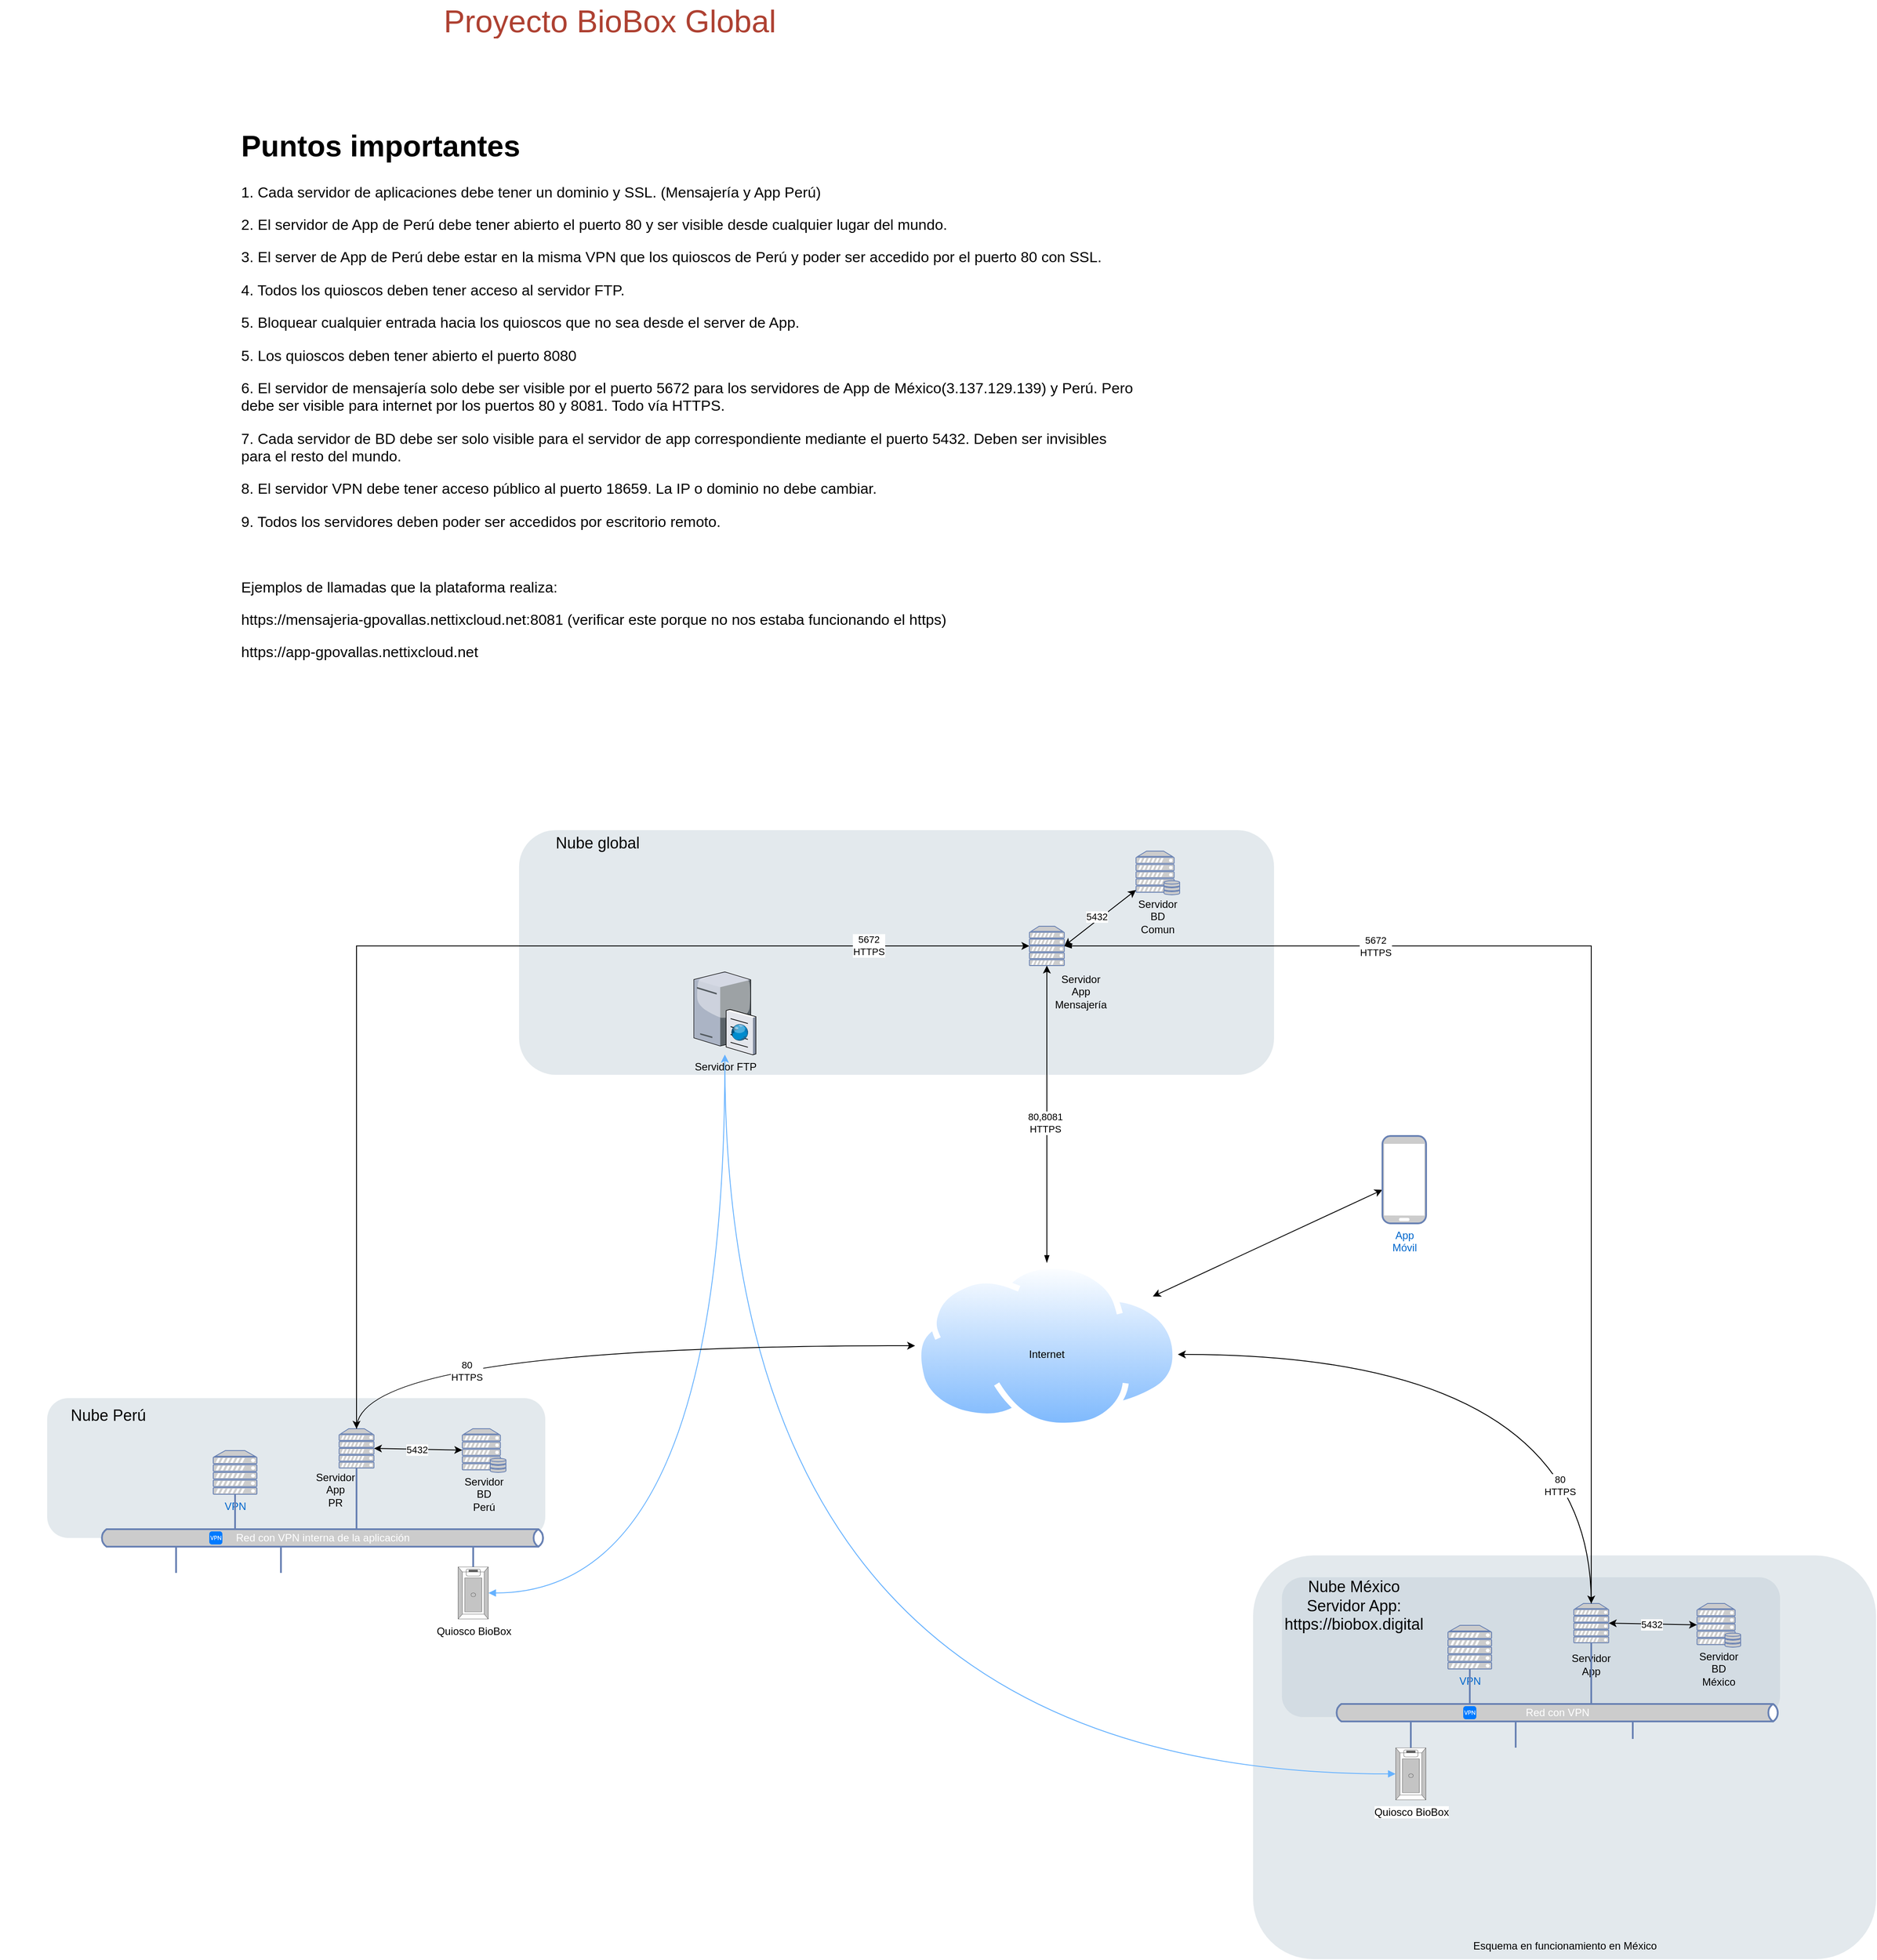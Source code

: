 <mxfile version="27.0.5">
  <diagram id="a45cf8ec-cd66-6f27-3ac3-be6e809c9e4a" name="Page-1">
    <mxGraphModel dx="3072" dy="2418" grid="1" gridSize="10" guides="1" tooltips="1" connect="1" arrows="1" fold="1" page="1" pageScale="1" pageWidth="827" pageHeight="1169" background="none" math="0" shadow="0">
      <root>
        <mxCell id="0" />
        <mxCell id="1" parent="0" />
        <mxCell id="KNw2eB-qAtC-S5Iprtof-171" value="" style="rounded=1;whiteSpace=wrap;html=1;shadow=0;strokeColor=none;fillColor=#BAC8D3;gradientColor=none;fontSize=18;fontColor=#F08705;opacity=40;fontStyle=0;strokeWidth=3;" parent="1" vertex="1">
          <mxGeometry x="1390" y="680" width="713" height="462" as="geometry" />
        </mxCell>
        <mxCell id="3" value="" style="rounded=1;whiteSpace=wrap;html=1;shadow=0;strokeColor=none;fillColor=#BAC8D3;gradientColor=none;fontSize=18;fontColor=#F08705;opacity=40;fontStyle=0;strokeWidth=3;" parent="1" vertex="1">
          <mxGeometry x="550" y="-150" width="864" height="280" as="geometry" />
        </mxCell>
        <mxCell id="168" value="Proyecto BioBox Global" style="text;html=1;strokeColor=none;fillColor=none;align=center;verticalAlign=middle;whiteSpace=wrap;overflow=hidden;shadow=0;fontSize=36;fontColor=#AE4132;fontStyle=0" parent="1" vertex="1">
          <mxGeometry x="-36" y="-1100" width="1380" height="45" as="geometry" />
        </mxCell>
        <mxCell id="171" style="edgeStyle=orthogonalEdgeStyle;rounded=0;jumpStyle=none;html=1;exitX=0;exitY=0.5;entryX=0;entryY=0.5;shadow=0;labelBackgroundColor=none;startArrow=none;startFill=0;endArrow=classic;endFill=1;endSize=6;jettySize=auto;orthogonalLoop=1;strokeColor=#23445D;strokeWidth=2;fillColor=#F08705;fontFamily=Helvetica;fontSize=14;fontColor=#F08705;align=left;fontStyle=0" parent="1" source="168" target="168" edge="1">
          <mxGeometry relative="1" as="geometry" />
        </mxCell>
        <mxCell id="DZEzU3NwbRNlPwz9GlE--172" value="Nube global" style="text;html=1;align=center;verticalAlign=middle;whiteSpace=wrap;rounded=0;fontSize=18;" parent="1" vertex="1">
          <mxGeometry x="550" y="-150" width="180" height="30" as="geometry" />
        </mxCell>
        <mxCell id="DZEzU3NwbRNlPwz9GlE--173" value="" style="rounded=1;whiteSpace=wrap;html=1;shadow=0;strokeColor=none;fillColor=#BAC8D3;gradientColor=none;fontSize=18;fontColor=#F08705;opacity=40;fontStyle=0;strokeWidth=3;" parent="1" vertex="1">
          <mxGeometry x="10" y="500" width="570" height="160" as="geometry" />
        </mxCell>
        <mxCell id="DZEzU3NwbRNlPwz9GlE--174" value="Nube Perú" style="text;html=1;align=center;verticalAlign=middle;whiteSpace=wrap;rounded=0;fontSize=18;" parent="1" vertex="1">
          <mxGeometry x="10" y="505" width="140" height="30" as="geometry" />
        </mxCell>
        <mxCell id="DZEzU3NwbRNlPwz9GlE--182" value="" style="group" parent="1" vertex="1" connectable="0">
          <mxGeometry x="480" y="535" width="60" height="90" as="geometry" />
        </mxCell>
        <mxCell id="DZEzU3NwbRNlPwz9GlE--177" value="" style="fontColor=#0066CC;verticalAlign=top;verticalLabelPosition=bottom;labelPosition=center;align=center;html=1;outlineConnect=0;fillColor=#CCCCCC;strokeColor=#6881B3;gradientColor=none;gradientDirection=north;strokeWidth=2;shape=mxgraph.networks.server_storage;" parent="DZEzU3NwbRNlPwz9GlE--182" vertex="1">
          <mxGeometry x="5" width="50" height="50" as="geometry" />
        </mxCell>
        <mxCell id="DZEzU3NwbRNlPwz9GlE--181" value="Servidor BD&lt;div&gt;Perú&lt;/div&gt;" style="text;html=1;align=center;verticalAlign=middle;whiteSpace=wrap;rounded=0;" parent="DZEzU3NwbRNlPwz9GlE--182" vertex="1">
          <mxGeometry y="60" width="60" height="30" as="geometry" />
        </mxCell>
        <mxCell id="DZEzU3NwbRNlPwz9GlE--184" value="" style="group" parent="1" vertex="1" connectable="0">
          <mxGeometry x="334" y="535" width="60" height="85" as="geometry" />
        </mxCell>
        <mxCell id="DZEzU3NwbRNlPwz9GlE--178" value="" style="fontColor=#0066CC;verticalAlign=top;verticalLabelPosition=bottom;labelPosition=center;align=center;html=1;outlineConnect=0;fillColor=#CCCCCC;strokeColor=#6881B3;gradientColor=none;gradientDirection=north;strokeWidth=2;shape=mxgraph.networks.server;" parent="DZEzU3NwbRNlPwz9GlE--184" vertex="1">
          <mxGeometry x="10" width="40" height="45" as="geometry" />
        </mxCell>
        <mxCell id="DZEzU3NwbRNlPwz9GlE--186" value="" style="endArrow=classic;startArrow=classic;html=1;rounded=0;exitX=1;exitY=0.5;exitDx=0;exitDy=0;exitPerimeter=0;" parent="1" source="DZEzU3NwbRNlPwz9GlE--178" target="DZEzU3NwbRNlPwz9GlE--177" edge="1">
          <mxGeometry width="50" height="50" relative="1" as="geometry">
            <mxPoint x="440" y="610" as="sourcePoint" />
            <mxPoint x="460" y="580" as="targetPoint" />
          </mxGeometry>
        </mxCell>
        <mxCell id="DZEzU3NwbRNlPwz9GlE--187" value="5432" style="edgeLabel;html=1;align=center;verticalAlign=middle;resizable=0;points=[];" parent="DZEzU3NwbRNlPwz9GlE--186" vertex="1" connectable="0">
          <mxGeometry x="-0.03" relative="1" as="geometry">
            <mxPoint as="offset" />
          </mxGeometry>
        </mxCell>
        <mxCell id="DZEzU3NwbRNlPwz9GlE--188" value="VPN" style="fontColor=#0066CC;verticalAlign=top;verticalLabelPosition=bottom;labelPosition=center;align=center;html=1;outlineConnect=0;fillColor=#CCCCCC;strokeColor=#6881B3;gradientColor=none;gradientDirection=north;strokeWidth=2;shape=mxgraph.networks.server;" parent="1" vertex="1">
          <mxGeometry x="200" y="560" width="50" height="50" as="geometry" />
        </mxCell>
        <mxCell id="ruThczMt2ZriPH090oSU-192" style="rounded=0;orthogonalLoop=1;jettySize=auto;html=1;startArrow=classic;startFill=1;" parent="1" source="DZEzU3NwbRNlPwz9GlE--189" target="ruThczMt2ZriPH090oSU-171" edge="1">
          <mxGeometry relative="1" as="geometry" />
        </mxCell>
        <mxCell id="DZEzU3NwbRNlPwz9GlE--189" value="App&lt;div&gt;Móvil&lt;/div&gt;" style="fontColor=#0066CC;verticalAlign=top;verticalLabelPosition=bottom;labelPosition=center;align=center;html=1;outlineConnect=0;fillColor=#CCCCCC;strokeColor=#6881B3;gradientColor=none;gradientDirection=north;strokeWidth=2;shape=mxgraph.networks.mobile;" parent="1" vertex="1">
          <mxGeometry x="1538" y="200" width="50" height="100" as="geometry" />
        </mxCell>
        <mxCell id="DZEzU3NwbRNlPwz9GlE--251" style="edgeStyle=orthogonalEdgeStyle;rounded=0;orthogonalLoop=1;jettySize=auto;html=1;startArrow=block;startFill=1;curved=1;strokeColor=#66B2FF;" parent="1" source="DZEzU3NwbRNlPwz9GlE--192" target="DZEzU3NwbRNlPwz9GlE--213" edge="1">
          <mxGeometry relative="1" as="geometry">
            <mxPoint x="780" y="730" as="targetPoint" />
          </mxGeometry>
        </mxCell>
        <mxCell id="DZEzU3NwbRNlPwz9GlE--192" value="Quiosco BioBox" style="strokeColor=#666666;html=1;verticalLabelPosition=bottom;labelBackgroundColor=#ffffff;verticalAlign=top;outlineConnect=0;shadow=0;dashed=0;shape=mxgraph.rack.general.server_3;" parent="1" vertex="1">
          <mxGeometry x="480" y="693" width="35" height="60" as="geometry" />
        </mxCell>
        <mxCell id="DZEzU3NwbRNlPwz9GlE--195" value="Red con VPN interna de la aplicación" style="html=1;fillColor=#CCCCCC;strokeColor=#6881B3;gradientColor=none;gradientDirection=north;strokeWidth=2;shape=mxgraph.networks.bus;gradientColor=none;gradientDirection=north;fontColor=#ffffff;perimeter=backbonePerimeter;backboneSize=20;" parent="1" vertex="1">
          <mxGeometry x="70" y="650" width="510" height="20" as="geometry" />
        </mxCell>
        <mxCell id="DZEzU3NwbRNlPwz9GlE--196" value="" style="strokeColor=#6881B3;edgeStyle=none;rounded=0;endArrow=none;html=1;strokeWidth=2;" parent="1" source="DZEzU3NwbRNlPwz9GlE--188" target="DZEzU3NwbRNlPwz9GlE--195" edge="1">
          <mxGeometry relative="1" as="geometry">
            <mxPoint x="215" y="590" as="sourcePoint" />
          </mxGeometry>
        </mxCell>
        <mxCell id="DZEzU3NwbRNlPwz9GlE--198" value="" style="strokeColor=#6881B3;edgeStyle=none;rounded=0;endArrow=none;html=1;strokeWidth=2;" parent="1" source="DZEzU3NwbRNlPwz9GlE--178" target="DZEzU3NwbRNlPwz9GlE--195" edge="1">
          <mxGeometry relative="1" as="geometry">
            <mxPoint x="335" y="590" as="sourcePoint" />
          </mxGeometry>
        </mxCell>
        <mxCell id="DZEzU3NwbRNlPwz9GlE--200" value="" style="strokeColor=#6881B3;edgeStyle=none;rounded=0;endArrow=none;html=1;strokeWidth=2;" parent="1" target="DZEzU3NwbRNlPwz9GlE--195" edge="1">
          <mxGeometry relative="1" as="geometry">
            <mxPoint x="157.5" y="700" as="sourcePoint" />
          </mxGeometry>
        </mxCell>
        <mxCell id="DZEzU3NwbRNlPwz9GlE--201" value="" style="strokeColor=#6881B3;edgeStyle=none;rounded=0;endArrow=none;html=1;strokeWidth=2;" parent="1" target="DZEzU3NwbRNlPwz9GlE--195" edge="1">
          <mxGeometry relative="1" as="geometry">
            <mxPoint x="277.5" y="700" as="sourcePoint" />
          </mxGeometry>
        </mxCell>
        <mxCell id="DZEzU3NwbRNlPwz9GlE--203" value="" style="strokeColor=#6881B3;edgeStyle=none;rounded=0;endArrow=none;html=1;strokeWidth=2;" parent="1" source="DZEzU3NwbRNlPwz9GlE--192" target="DZEzU3NwbRNlPwz9GlE--195" edge="1">
          <mxGeometry relative="1" as="geometry">
            <mxPoint x="395" y="730" as="sourcePoint" />
          </mxGeometry>
        </mxCell>
        <mxCell id="DZEzU3NwbRNlPwz9GlE--207" value="" style="group" parent="1" vertex="1" connectable="0">
          <mxGeometry x="1251" y="-126" width="60" height="90" as="geometry" />
        </mxCell>
        <mxCell id="DZEzU3NwbRNlPwz9GlE--208" value="" style="fontColor=#0066CC;verticalAlign=top;verticalLabelPosition=bottom;labelPosition=center;align=center;html=1;outlineConnect=0;fillColor=#CCCCCC;strokeColor=#6881B3;gradientColor=none;gradientDirection=north;strokeWidth=2;shape=mxgraph.networks.server_storage;" parent="DZEzU3NwbRNlPwz9GlE--207" vertex="1">
          <mxGeometry x="5" width="50" height="50" as="geometry" />
        </mxCell>
        <mxCell id="DZEzU3NwbRNlPwz9GlE--209" value="Servidor BD&lt;div&gt;Comun&lt;/div&gt;" style="text;html=1;align=center;verticalAlign=middle;whiteSpace=wrap;rounded=0;" parent="DZEzU3NwbRNlPwz9GlE--207" vertex="1">
          <mxGeometry y="60" width="60" height="30" as="geometry" />
        </mxCell>
        <mxCell id="DZEzU3NwbRNlPwz9GlE--210" value="" style="group" parent="1" vertex="1" connectable="0">
          <mxGeometry x="1124" y="-40" width="60" height="85" as="geometry" />
        </mxCell>
        <mxCell id="DZEzU3NwbRNlPwz9GlE--211" value="" style="fontColor=#0066CC;verticalAlign=top;verticalLabelPosition=bottom;labelPosition=center;align=center;html=1;outlineConnect=0;fillColor=#CCCCCC;strokeColor=#6881B3;gradientColor=none;gradientDirection=north;strokeWidth=2;shape=mxgraph.networks.server;" parent="DZEzU3NwbRNlPwz9GlE--210" vertex="1">
          <mxGeometry x="10" width="40" height="45" as="geometry" />
        </mxCell>
        <mxCell id="DZEzU3NwbRNlPwz9GlE--212" value="Servidor App Mensajería" style="text;html=1;align=center;verticalAlign=middle;whiteSpace=wrap;rounded=0;" parent="DZEzU3NwbRNlPwz9GlE--210" vertex="1">
          <mxGeometry x="39" y="60" width="60" height="30" as="geometry" />
        </mxCell>
        <mxCell id="DZEzU3NwbRNlPwz9GlE--213" value="Servidor FTP" style="verticalLabelPosition=bottom;sketch=0;aspect=fixed;html=1;verticalAlign=top;strokeColor=none;align=center;outlineConnect=0;shape=mxgraph.citrix.ftp_server;" parent="1" vertex="1">
          <mxGeometry x="750" y="10" width="71" height="97" as="geometry" />
        </mxCell>
        <mxCell id="DZEzU3NwbRNlPwz9GlE--220" value="" style="rounded=1;whiteSpace=wrap;html=1;shadow=0;strokeColor=none;fillColor=#BAC8D3;gradientColor=none;fontSize=18;fontColor=#F08705;opacity=40;fontStyle=0;strokeWidth=3;" parent="1" vertex="1">
          <mxGeometry x="1423" y="705" width="570" height="160" as="geometry" />
        </mxCell>
        <mxCell id="DZEzU3NwbRNlPwz9GlE--221" value="Nube México&lt;div&gt;Servidor App: https://biobox.digital&lt;/div&gt;" style="text;html=1;align=center;verticalAlign=middle;whiteSpace=wrap;rounded=0;fontSize=18;" parent="1" vertex="1">
          <mxGeometry x="1448" y="723" width="115" height="30" as="geometry" />
        </mxCell>
        <mxCell id="DZEzU3NwbRNlPwz9GlE--222" value="" style="group" parent="1" vertex="1" connectable="0">
          <mxGeometry x="1893" y="735" width="60" height="90" as="geometry" />
        </mxCell>
        <mxCell id="DZEzU3NwbRNlPwz9GlE--223" value="" style="fontColor=#0066CC;verticalAlign=top;verticalLabelPosition=bottom;labelPosition=center;align=center;html=1;outlineConnect=0;fillColor=#CCCCCC;strokeColor=#6881B3;gradientColor=none;gradientDirection=north;strokeWidth=2;shape=mxgraph.networks.server_storage;" parent="DZEzU3NwbRNlPwz9GlE--222" vertex="1">
          <mxGeometry x="5" width="50" height="50" as="geometry" />
        </mxCell>
        <mxCell id="DZEzU3NwbRNlPwz9GlE--224" value="Servidor BD&lt;div&gt;México&lt;/div&gt;" style="text;html=1;align=center;verticalAlign=middle;whiteSpace=wrap;rounded=0;" parent="DZEzU3NwbRNlPwz9GlE--222" vertex="1">
          <mxGeometry y="60" width="60" height="30" as="geometry" />
        </mxCell>
        <mxCell id="DZEzU3NwbRNlPwz9GlE--225" value="" style="group" parent="1" vertex="1" connectable="0">
          <mxGeometry x="1747" y="735" width="60" height="85" as="geometry" />
        </mxCell>
        <mxCell id="DZEzU3NwbRNlPwz9GlE--226" value="" style="fontColor=#0066CC;verticalAlign=top;verticalLabelPosition=bottom;labelPosition=center;align=center;html=1;outlineConnect=0;fillColor=#CCCCCC;strokeColor=#6881B3;gradientColor=none;gradientDirection=north;strokeWidth=2;shape=mxgraph.networks.server;" parent="DZEzU3NwbRNlPwz9GlE--225" vertex="1">
          <mxGeometry x="10" width="40" height="45" as="geometry" />
        </mxCell>
        <mxCell id="DZEzU3NwbRNlPwz9GlE--227" value="Servidor App" style="text;html=1;align=center;verticalAlign=middle;whiteSpace=wrap;rounded=0;" parent="DZEzU3NwbRNlPwz9GlE--225" vertex="1">
          <mxGeometry y="55" width="60" height="30" as="geometry" />
        </mxCell>
        <mxCell id="DZEzU3NwbRNlPwz9GlE--228" value="" style="endArrow=classic;startArrow=classic;html=1;rounded=0;exitX=1;exitY=0.5;exitDx=0;exitDy=0;exitPerimeter=0;" parent="1" source="DZEzU3NwbRNlPwz9GlE--226" target="DZEzU3NwbRNlPwz9GlE--223" edge="1">
          <mxGeometry width="50" height="50" relative="1" as="geometry">
            <mxPoint x="1853" y="810" as="sourcePoint" />
            <mxPoint x="1873" y="780" as="targetPoint" />
          </mxGeometry>
        </mxCell>
        <mxCell id="DZEzU3NwbRNlPwz9GlE--229" value="5432" style="edgeLabel;html=1;align=center;verticalAlign=middle;resizable=0;points=[];" parent="DZEzU3NwbRNlPwz9GlE--228" vertex="1" connectable="0">
          <mxGeometry x="-0.03" relative="1" as="geometry">
            <mxPoint as="offset" />
          </mxGeometry>
        </mxCell>
        <mxCell id="DZEzU3NwbRNlPwz9GlE--230" value="VPN" style="fontColor=#0066CC;verticalAlign=top;verticalLabelPosition=bottom;labelPosition=center;align=center;html=1;outlineConnect=0;fillColor=#CCCCCC;strokeColor=#6881B3;gradientColor=none;gradientDirection=north;strokeWidth=2;shape=mxgraph.networks.server;" parent="1" vertex="1">
          <mxGeometry x="1613" y="760" width="50" height="50" as="geometry" />
        </mxCell>
        <mxCell id="DZEzU3NwbRNlPwz9GlE--252" style="edgeStyle=orthogonalEdgeStyle;rounded=0;orthogonalLoop=1;jettySize=auto;html=1;curved=1;startArrow=block;startFill=1;strokeColor=#66B2FF;" parent="1" source="DZEzU3NwbRNlPwz9GlE--235" target="DZEzU3NwbRNlPwz9GlE--213" edge="1">
          <mxGeometry relative="1" as="geometry">
            <mxPoint x="800" y="730" as="targetPoint" />
          </mxGeometry>
        </mxCell>
        <mxCell id="DZEzU3NwbRNlPwz9GlE--235" value="Quiosco BioBox" style="strokeColor=#666666;html=1;verticalLabelPosition=bottom;labelBackgroundColor=#ffffff;verticalAlign=top;outlineConnect=0;shadow=0;dashed=0;shape=mxgraph.rack.general.server_3;" parent="1" vertex="1">
          <mxGeometry x="1553" y="900" width="35" height="60" as="geometry" />
        </mxCell>
        <mxCell id="DZEzU3NwbRNlPwz9GlE--238" value="Red con VPN" style="html=1;fillColor=#CCCCCC;strokeColor=#6881B3;gradientColor=none;gradientDirection=north;strokeWidth=2;shape=mxgraph.networks.bus;gradientColor=none;gradientDirection=north;fontColor=#ffffff;perimeter=backbonePerimeter;backboneSize=20;" parent="1" vertex="1">
          <mxGeometry x="1483" y="850" width="510" height="20" as="geometry" />
        </mxCell>
        <mxCell id="DZEzU3NwbRNlPwz9GlE--239" value="" style="strokeColor=#6881B3;edgeStyle=none;rounded=0;endArrow=none;html=1;strokeWidth=2;" parent="1" source="DZEzU3NwbRNlPwz9GlE--230" target="DZEzU3NwbRNlPwz9GlE--238" edge="1">
          <mxGeometry relative="1" as="geometry">
            <mxPoint x="1628" y="790" as="sourcePoint" />
          </mxGeometry>
        </mxCell>
        <mxCell id="DZEzU3NwbRNlPwz9GlE--240" value="" style="strokeColor=#6881B3;edgeStyle=none;rounded=0;endArrow=none;html=1;strokeWidth=2;" parent="1" source="DZEzU3NwbRNlPwz9GlE--226" target="DZEzU3NwbRNlPwz9GlE--238" edge="1">
          <mxGeometry relative="1" as="geometry">
            <mxPoint x="1748" y="790" as="sourcePoint" />
          </mxGeometry>
        </mxCell>
        <mxCell id="DZEzU3NwbRNlPwz9GlE--241" value="" style="strokeColor=#6881B3;edgeStyle=none;rounded=0;endArrow=none;html=1;strokeWidth=2;" parent="1" source="DZEzU3NwbRNlPwz9GlE--235" target="DZEzU3NwbRNlPwz9GlE--238" edge="1">
          <mxGeometry relative="1" as="geometry">
            <mxPoint x="1628" y="930" as="sourcePoint" />
          </mxGeometry>
        </mxCell>
        <mxCell id="DZEzU3NwbRNlPwz9GlE--242" value="" style="strokeColor=#6881B3;edgeStyle=none;rounded=0;endArrow=none;html=1;strokeWidth=2;" parent="1" target="DZEzU3NwbRNlPwz9GlE--238" edge="1">
          <mxGeometry relative="1" as="geometry">
            <mxPoint x="1690.5" y="900" as="sourcePoint" />
          </mxGeometry>
        </mxCell>
        <mxCell id="DZEzU3NwbRNlPwz9GlE--243" value="" style="strokeColor=#6881B3;edgeStyle=none;rounded=0;endArrow=none;html=1;strokeWidth=2;" parent="1" target="DZEzU3NwbRNlPwz9GlE--238" edge="1">
          <mxGeometry relative="1" as="geometry">
            <mxPoint x="1824.5" y="890" as="sourcePoint" />
          </mxGeometry>
        </mxCell>
        <mxCell id="DZEzU3NwbRNlPwz9GlE--249" value="" style="endArrow=classic;startArrow=classic;html=1;rounded=0;exitX=1;exitY=0.5;exitDx=0;exitDy=0;exitPerimeter=0;" parent="1" source="DZEzU3NwbRNlPwz9GlE--211" target="DZEzU3NwbRNlPwz9GlE--208" edge="1">
          <mxGeometry width="50" height="50" relative="1" as="geometry">
            <mxPoint x="1244" y="200" as="sourcePoint" />
            <mxPoint x="1294" y="150" as="targetPoint" />
          </mxGeometry>
        </mxCell>
        <mxCell id="DZEzU3NwbRNlPwz9GlE--250" value="5432" style="edgeLabel;html=1;align=center;verticalAlign=middle;resizable=0;points=[];" parent="DZEzU3NwbRNlPwz9GlE--249" vertex="1" connectable="0">
          <mxGeometry x="-0.049" y="4" relative="1" as="geometry">
            <mxPoint as="offset" />
          </mxGeometry>
        </mxCell>
        <mxCell id="DZEzU3NwbRNlPwz9GlE--256" value="&lt;h1 style=&quot;margin-top: 0px;&quot;&gt;Puntos importantes&lt;/h1&gt;&lt;p&gt;1. Cada servidor de aplicaciones debe tener un dominio y SSL. (Mensajería y App Perú)&lt;/p&gt;&lt;p&gt;2. El servidor de App de Perú debe tener abierto el puerto 80 y ser visible desde cualquier lugar del mundo.&lt;/p&gt;&lt;p&gt;3. El server de App de Perú debe estar en la misma VPN que los quioscos de Perú y poder ser accedido por el puerto 80 con SSL.&lt;/p&gt;&lt;p&gt;4. Todos los quioscos deben tener acceso al servidor FTP.&lt;/p&gt;&lt;p&gt;&lt;span style=&quot;background-color: transparent; color: light-dark(rgb(0, 0, 0), rgb(255, 255, 255));&quot;&gt;5. Bloquear cualquier entrada hacia los quioscos que no sea desde el server de App.&lt;/span&gt;&lt;/p&gt;&lt;p&gt;&lt;span style=&quot;background-color: transparent; color: light-dark(rgb(0, 0, 0), rgb(255, 255, 255));&quot;&gt;5. Los quioscos deben tener abierto el puerto 8080&lt;/span&gt;&lt;/p&gt;&lt;p&gt;6. El servidor de mensajería solo debe ser visible por el puerto 5672 para los servidores de App de México(3.137.129.139) y Perú. Pero debe ser visible para internet por los puertos 80 y 8081. Todo vía HTTPS.&lt;/p&gt;&lt;p&gt;7. Cada servidor de BD debe ser solo visible para el servidor de app correspondiente mediante el puerto 5432. Deben ser invisibles para el resto del mundo.&lt;/p&gt;&lt;p&gt;8. El servidor VPN debe tener acceso público al puerto 18659&lt;span style=&quot;background-color: transparent; color: light-dark(rgb(0, 0, 0), rgb(255, 255, 255));&quot;&gt;. La IP o dominio no debe cambiar.&lt;/span&gt;&lt;/p&gt;&lt;p&gt;9. Todos los servidores deben poder ser accedidos por escritorio remoto.&lt;/p&gt;&lt;p&gt;&lt;br&gt;&lt;/p&gt;&lt;p&gt;Ejemplos de llamadas que la plataforma realiza:&lt;/p&gt;&lt;p&gt;https://mensajeria-gpovallas.nettixcloud.net:8081 (verificar este porque no nos estaba funcionando el https)&lt;/p&gt;&lt;p&gt;https://app-gpovallas.nettixcloud.net&lt;/p&gt;" style="text;html=1;whiteSpace=wrap;overflow=hidden;rounded=0;fontSize=17;" parent="1" vertex="1">
          <mxGeometry x="230" y="-960" width="1030" height="690" as="geometry" />
        </mxCell>
        <mxCell id="wpWuyFP48ggqxNDwNtCA-176" value="" style="html=1;strokeWidth=1;shadow=0;dashed=0;shape=mxgraph.ios7.misc.vpn;fillColor=#007AFF;strokeColor=none;buttonText=;strokeColor2=#222222;fontColor=#222222;fontSize=8;verticalLabelPosition=bottom;verticalAlign=top;align=center;sketch=0;" parent="1" vertex="1">
          <mxGeometry x="195.5" y="652.5" width="15" height="15" as="geometry" />
        </mxCell>
        <mxCell id="wpWuyFP48ggqxNDwNtCA-177" value="" style="html=1;strokeWidth=1;shadow=0;dashed=0;shape=mxgraph.ios7.misc.vpn;fillColor=#007AFF;strokeColor=none;buttonText=;strokeColor2=#222222;fontColor=#222222;fontSize=8;verticalLabelPosition=bottom;verticalAlign=top;align=center;sketch=0;" parent="1" vertex="1">
          <mxGeometry x="1630.5" y="852.5" width="15" height="15" as="geometry" />
        </mxCell>
        <mxCell id="KNw2eB-qAtC-S5Iprtof-172" value="Esquema en funcionamiento en México" style="text;html=1;align=center;verticalAlign=middle;whiteSpace=wrap;rounded=0;" parent="1" vertex="1">
          <mxGeometry x="1616.5" y="1112" width="260" height="30" as="geometry" />
        </mxCell>
        <mxCell id="ruThczMt2ZriPH090oSU-174" value="" style="group" parent="1" vertex="1" connectable="0">
          <mxGeometry x="1003.21" y="345" width="301.59" height="190" as="geometry" />
        </mxCell>
        <mxCell id="ruThczMt2ZriPH090oSU-171" value="" style="image;aspect=fixed;perimeter=ellipsePerimeter;html=1;align=center;shadow=0;dashed=0;spacingTop=3;image=img/lib/active_directory/internet_cloud.svg;" parent="ruThczMt2ZriPH090oSU-174" vertex="1">
          <mxGeometry width="301.59" height="190" as="geometry" />
        </mxCell>
        <mxCell id="ruThczMt2ZriPH090oSU-173" value="Internet" style="text;html=1;align=center;verticalAlign=middle;whiteSpace=wrap;rounded=0;" parent="ruThczMt2ZriPH090oSU-174" vertex="1">
          <mxGeometry x="121" y="90" width="60" height="30" as="geometry" />
        </mxCell>
        <mxCell id="ruThczMt2ZriPH090oSU-176" style="edgeStyle=orthogonalEdgeStyle;rounded=0;orthogonalLoop=1;jettySize=auto;html=1;strokeColor=default;startArrow=blockThin;startFill=1;" parent="1" source="ruThczMt2ZriPH090oSU-171" target="DZEzU3NwbRNlPwz9GlE--211" edge="1">
          <mxGeometry relative="1" as="geometry" />
        </mxCell>
        <mxCell id="ruThczMt2ZriPH090oSU-179" value="&lt;div&gt;80,&lt;span style=&quot;background-color: light-dark(#ffffff, var(--ge-dark-color, #121212)); color: light-dark(rgb(0, 0, 0), rgb(255, 255, 255));&quot;&gt;8081&lt;/span&gt;&lt;/div&gt;&lt;div&gt;HTTPS&lt;/div&gt;" style="edgeLabel;html=1;align=center;verticalAlign=middle;resizable=0;points=[];" parent="ruThczMt2ZriPH090oSU-176" vertex="1" connectable="0">
          <mxGeometry x="-0.06" y="2" relative="1" as="geometry">
            <mxPoint as="offset" />
          </mxGeometry>
        </mxCell>
        <mxCell id="DZEzU3NwbRNlPwz9GlE--183" value="Servidor App&lt;div&gt;PR&lt;/div&gt;" style="text;html=1;align=center;verticalAlign=middle;whiteSpace=wrap;rounded=0;" parent="1" vertex="1">
          <mxGeometry x="310" y="590" width="60" height="30" as="geometry" />
        </mxCell>
        <mxCell id="ruThczMt2ZriPH090oSU-180" style="edgeStyle=orthogonalEdgeStyle;rounded=0;orthogonalLoop=1;jettySize=auto;html=1;startArrow=blockThin;startFill=1;" parent="1" source="DZEzU3NwbRNlPwz9GlE--211" target="DZEzU3NwbRNlPwz9GlE--226" edge="1">
          <mxGeometry relative="1" as="geometry" />
        </mxCell>
        <mxCell id="ruThczMt2ZriPH090oSU-181" value="5672&lt;div&gt;HTTPS&lt;/div&gt;" style="edgeLabel;html=1;align=center;verticalAlign=middle;resizable=0;points=[];" parent="ruThczMt2ZriPH090oSU-180" vertex="1" connectable="0">
          <mxGeometry x="0.334" y="3" relative="1" as="geometry">
            <mxPoint x="-250" y="-301" as="offset" />
          </mxGeometry>
        </mxCell>
        <mxCell id="ruThczMt2ZriPH090oSU-182" style="edgeStyle=orthogonalEdgeStyle;rounded=0;orthogonalLoop=1;jettySize=auto;html=1;startArrow=classic;startFill=1;" parent="1" source="DZEzU3NwbRNlPwz9GlE--211" target="DZEzU3NwbRNlPwz9GlE--178" edge="1">
          <mxGeometry relative="1" as="geometry" />
        </mxCell>
        <mxCell id="ruThczMt2ZriPH090oSU-183" value="5672&lt;div&gt;HTTPS&lt;/div&gt;" style="edgeLabel;html=1;align=center;verticalAlign=middle;resizable=0;points=[];" parent="ruThczMt2ZriPH090oSU-182" vertex="1" connectable="0">
          <mxGeometry x="0.53" y="-3" relative="1" as="geometry">
            <mxPoint x="589" y="-242" as="offset" />
          </mxGeometry>
        </mxCell>
        <mxCell id="ruThczMt2ZriPH090oSU-188" style="edgeStyle=orthogonalEdgeStyle;rounded=0;orthogonalLoop=1;jettySize=auto;html=1;curved=1;" parent="1" source="DZEzU3NwbRNlPwz9GlE--178" target="ruThczMt2ZriPH090oSU-171" edge="1">
          <mxGeometry relative="1" as="geometry">
            <Array as="points">
              <mxPoint x="364" y="440" />
            </Array>
          </mxGeometry>
        </mxCell>
        <mxCell id="ruThczMt2ZriPH090oSU-189" value="80&lt;div&gt;HTTPS&lt;/div&gt;" style="edgeLabel;html=1;align=center;verticalAlign=middle;resizable=0;points=[];" parent="ruThczMt2ZriPH090oSU-188" vertex="1" connectable="0">
          <mxGeometry x="-0.4" y="-29" relative="1" as="geometry">
            <mxPoint as="offset" />
          </mxGeometry>
        </mxCell>
        <mxCell id="ruThczMt2ZriPH090oSU-190" style="edgeStyle=orthogonalEdgeStyle;rounded=0;orthogonalLoop=1;jettySize=auto;html=1;curved=1;" parent="1" source="DZEzU3NwbRNlPwz9GlE--226" target="ruThczMt2ZriPH090oSU-171" edge="1">
          <mxGeometry relative="1" as="geometry">
            <Array as="points">
              <mxPoint x="1777" y="450" />
            </Array>
          </mxGeometry>
        </mxCell>
        <mxCell id="ruThczMt2ZriPH090oSU-191" value="80&lt;div&gt;HTTPS&lt;/div&gt;" style="edgeLabel;html=1;align=center;verticalAlign=middle;resizable=0;points=[];" parent="ruThczMt2ZriPH090oSU-190" vertex="1" connectable="0">
          <mxGeometry x="-0.642" y="36" relative="1" as="geometry">
            <mxPoint as="offset" />
          </mxGeometry>
        </mxCell>
      </root>
    </mxGraphModel>
  </diagram>
</mxfile>
